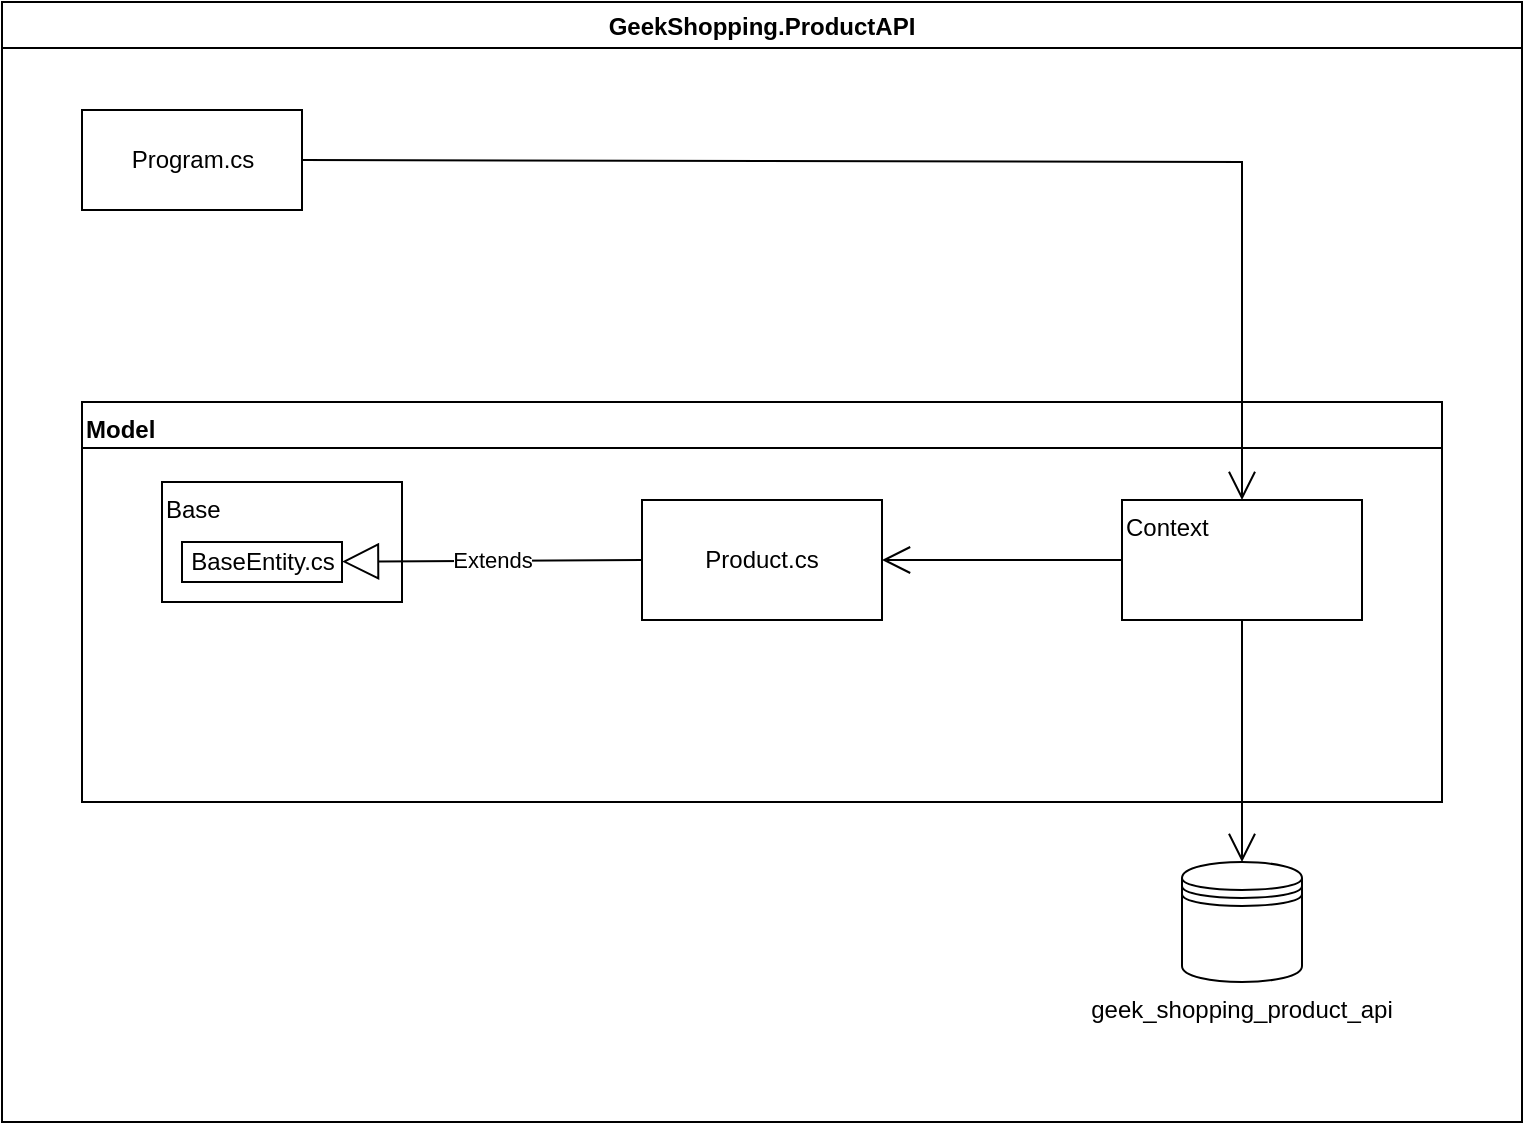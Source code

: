 <mxfile version="20.7.4" type="device"><diagram id="Q7eDwKUrqFkC09zfdPrW" name="Página-1"><mxGraphModel dx="954" dy="598" grid="1" gridSize="10" guides="1" tooltips="1" connect="1" arrows="1" fold="1" page="1" pageScale="1" pageWidth="827" pageHeight="1169" math="0" shadow="0"><root><mxCell id="0"/><mxCell id="1" parent="0"/><mxCell id="RqjizdZg-ZEKjEqtQflW-1" value="GeekShopping.ProductAPI" style="swimlane;" vertex="1" parent="1"><mxGeometry x="40" y="40" width="760" height="560" as="geometry"/></mxCell><mxCell id="RqjizdZg-ZEKjEqtQflW-2" value="Program.cs" style="html=1;" vertex="1" parent="RqjizdZg-ZEKjEqtQflW-1"><mxGeometry x="40" y="54" width="110" height="50" as="geometry"/></mxCell><mxCell id="RqjizdZg-ZEKjEqtQflW-19" value="geek_shopping_product_api" style="shape=datastore;html=1;verticalAlign=top;horizontal=1;whiteSpace=wrap;labelPosition=center;verticalLabelPosition=bottom;align=center;" vertex="1" parent="RqjizdZg-ZEKjEqtQflW-1"><mxGeometry x="590" y="430" width="60" height="60" as="geometry"/></mxCell><mxCell id="RqjizdZg-ZEKjEqtQflW-11" value="" style="group;align=left;verticalAlign=top;" vertex="1" connectable="0" parent="1"><mxGeometry x="80" y="240" width="680" height="200" as="geometry"/></mxCell><mxCell id="RqjizdZg-ZEKjEqtQflW-10" value="Context" style="rounded=0;whiteSpace=wrap;html=1;container=0;align=left;verticalAlign=top;" vertex="1" parent="RqjizdZg-ZEKjEqtQflW-11"><mxGeometry x="520" y="49" width="120" height="60" as="geometry"/></mxCell><mxCell id="RqjizdZg-ZEKjEqtQflW-9" value="Base" style="rounded=0;whiteSpace=wrap;html=1;align=left;verticalAlign=top;" vertex="1" parent="RqjizdZg-ZEKjEqtQflW-11"><mxGeometry x="40" y="40" width="120" height="60" as="geometry"/></mxCell><mxCell id="RqjizdZg-ZEKjEqtQflW-7" value="Model" style="swimlane;align=left;verticalAlign=top;horizontal=1;" vertex="1" parent="RqjizdZg-ZEKjEqtQflW-11"><mxGeometry width="680" height="200" as="geometry"/></mxCell><mxCell id="RqjizdZg-ZEKjEqtQflW-14" value="Product.cs" style="rounded=0;whiteSpace=wrap;html=1;" vertex="1" parent="RqjizdZg-ZEKjEqtQflW-11"><mxGeometry x="280" y="49" width="120" height="60" as="geometry"/></mxCell><mxCell id="RqjizdZg-ZEKjEqtQflW-15" value="Extends" style="endArrow=block;endSize=16;endFill=0;html=1;rounded=0;exitX=0;exitY=0.5;exitDx=0;exitDy=0;" edge="1" parent="RqjizdZg-ZEKjEqtQflW-11" source="RqjizdZg-ZEKjEqtQflW-14" target="RqjizdZg-ZEKjEqtQflW-16"><mxGeometry width="160" relative="1" as="geometry"><mxPoint x="210" y="70" as="sourcePoint"/><mxPoint x="170" y="70" as="targetPoint"/></mxGeometry></mxCell><mxCell id="RqjizdZg-ZEKjEqtQflW-16" value="BaseEntity.cs" style="html=1;" vertex="1" parent="RqjizdZg-ZEKjEqtQflW-11"><mxGeometry x="50" y="70" width="80" height="20" as="geometry"/></mxCell><mxCell id="RqjizdZg-ZEKjEqtQflW-17" value="" style="endArrow=open;endFill=1;endSize=12;html=1;rounded=0;" edge="1" parent="RqjizdZg-ZEKjEqtQflW-11" source="RqjizdZg-ZEKjEqtQflW-10" target="RqjizdZg-ZEKjEqtQflW-14"><mxGeometry width="160" relative="1" as="geometry"><mxPoint x="170" y="70" as="sourcePoint"/><mxPoint x="330" y="70" as="targetPoint"/></mxGeometry></mxCell><mxCell id="RqjizdZg-ZEKjEqtQflW-18" value="" style="endArrow=open;endFill=1;endSize=12;html=1;rounded=0;entryX=0.5;entryY=0;entryDx=0;entryDy=0;exitX=1;exitY=0.5;exitDx=0;exitDy=0;" edge="1" parent="1" source="RqjizdZg-ZEKjEqtQflW-2" target="RqjizdZg-ZEKjEqtQflW-10"><mxGeometry width="160" relative="1" as="geometry"><mxPoint x="240" y="130" as="sourcePoint"/><mxPoint x="410" y="310" as="targetPoint"/><Array as="points"><mxPoint x="660" y="120"/></Array></mxGeometry></mxCell><mxCell id="RqjizdZg-ZEKjEqtQflW-20" value="" style="endArrow=open;endFill=1;endSize=12;html=1;rounded=0;entryX=0.5;entryY=0;entryDx=0;entryDy=0;exitX=0.5;exitY=1;exitDx=0;exitDy=0;" edge="1" parent="1" source="RqjizdZg-ZEKjEqtQflW-10" target="RqjizdZg-ZEKjEqtQflW-19"><mxGeometry width="160" relative="1" as="geometry"><mxPoint x="580" y="400" as="sourcePoint"/><mxPoint x="740" y="400" as="targetPoint"/></mxGeometry></mxCell></root></mxGraphModel></diagram></mxfile>